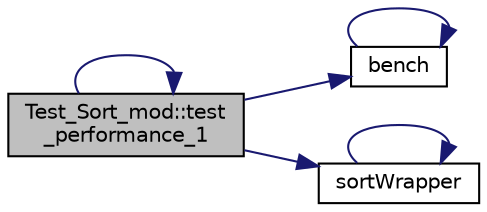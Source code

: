 digraph "Test_Sort_mod::test_performance_1"
{
 // LATEX_PDF_SIZE
  edge [fontname="Helvetica",fontsize="10",labelfontname="Helvetica",labelfontsize="10"];
  node [fontname="Helvetica",fontsize="10",shape=record];
  rankdir="LR";
  Node1 [label="Test_Sort_mod::test\l_performance_1",height=0.2,width=0.4,color="black", fillcolor="grey75", style="filled", fontcolor="black",tooltip="Test the performance of different sorting algorithms in Sort_mod."];
  Node1 -> Node2 [color="midnightblue",fontsize="10",style="solid",fontname="Helvetica"];
  Node2 [label="bench",height=0.2,width=0.4,color="black", fillcolor="white", style="filled",URL="$Test__Sort__mod_8f90.html#a6c0c71b215d516f677316f817252eb18",tooltip=" "];
  Node2 -> Node2 [color="midnightblue",fontsize="10",style="solid",fontname="Helvetica"];
  Node1 -> Node3 [color="midnightblue",fontsize="10",style="solid",fontname="Helvetica"];
  Node3 [label="sortWrapper",height=0.2,width=0.4,color="black", fillcolor="white", style="filled",URL="$Test__Sort__mod_8f90.html#a5daf5f24830719e0b804e15e65b75735",tooltip=" "];
  Node3 -> Node3 [color="midnightblue",fontsize="10",style="solid",fontname="Helvetica"];
  Node1 -> Node1 [color="midnightblue",fontsize="10",style="solid",fontname="Helvetica"];
}
